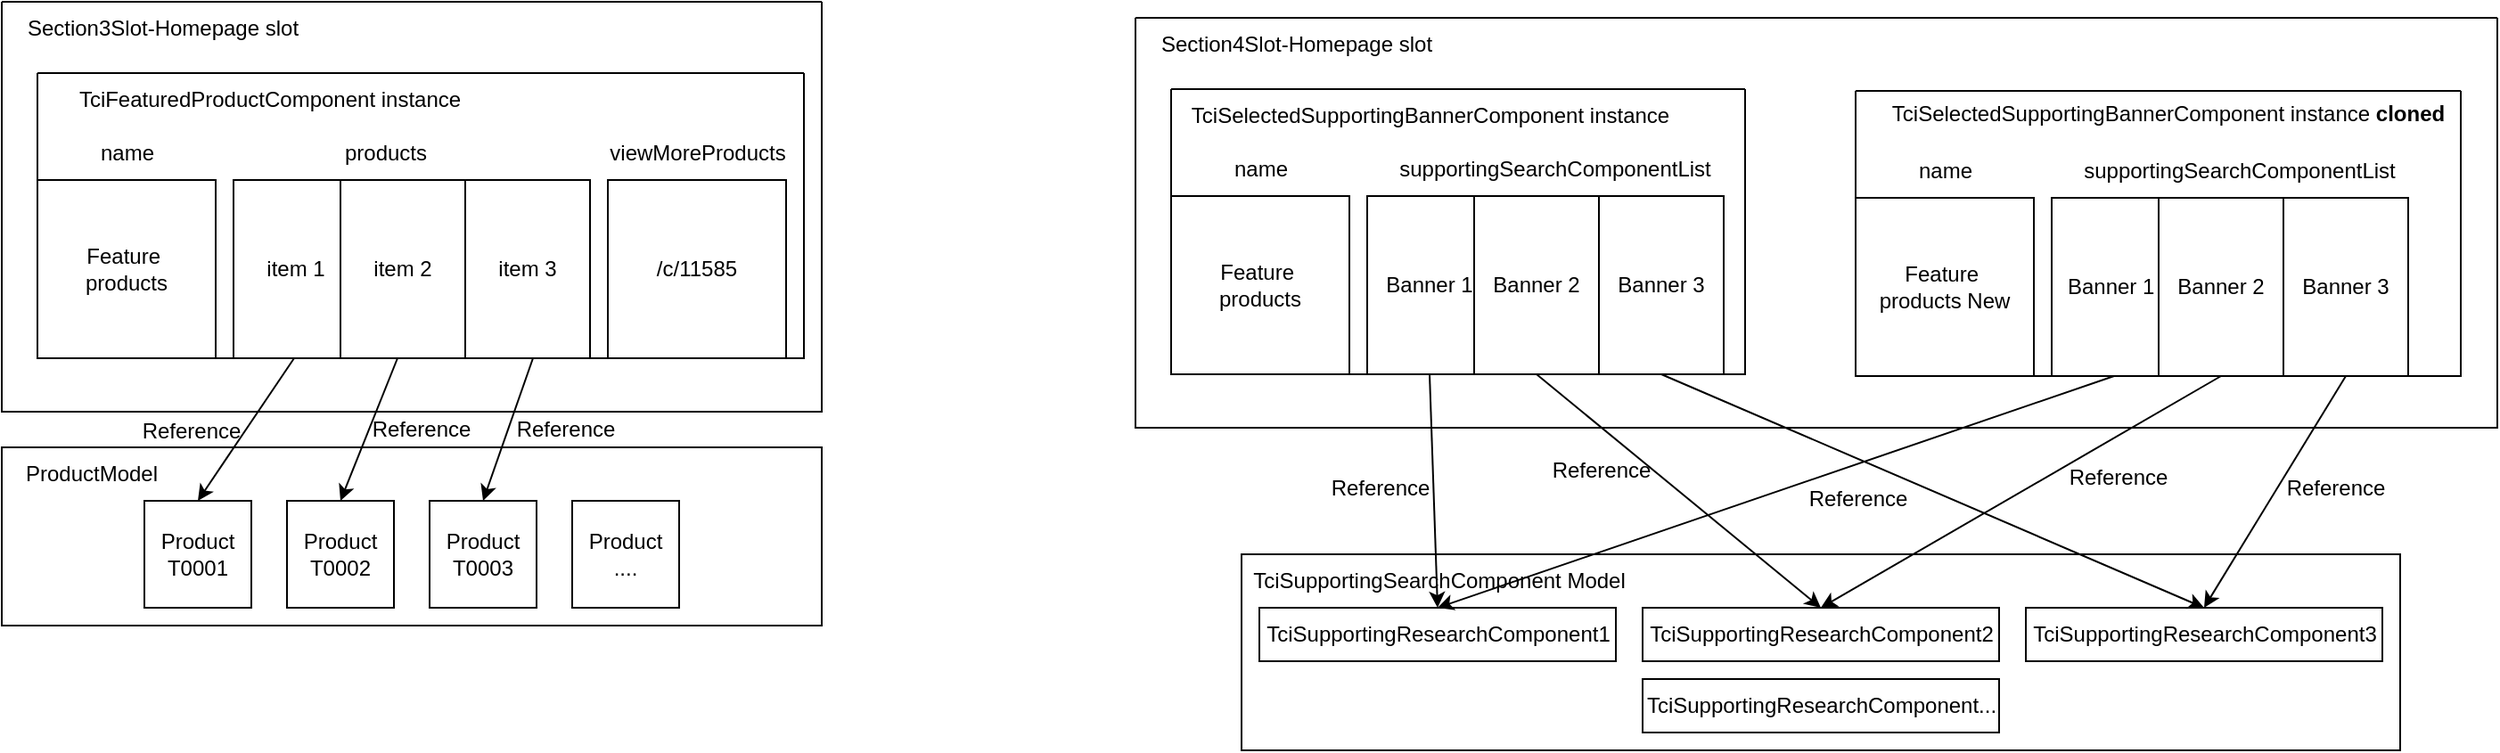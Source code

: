 <mxfile version="20.3.3" type="github">
  <diagram id="ij2i_KdfuDkdz7vN2ZKl" name="Page-1">
    <mxGraphModel dx="1108" dy="482" grid="0" gridSize="10" guides="1" tooltips="1" connect="1" arrows="1" fold="1" page="1" pageScale="1" pageWidth="850" pageHeight="1100" math="0" shadow="0">
      <root>
        <mxCell id="0" />
        <mxCell id="1" parent="0" />
        <mxCell id="vAXPG5cR5VqlfgmjMZMS-16" value="" style="rounded=0;whiteSpace=wrap;html=1;" parent="1" vertex="1">
          <mxGeometry x="60" y="380" width="460" height="100" as="geometry" />
        </mxCell>
        <mxCell id="vAXPG5cR5VqlfgmjMZMS-1" value="" style="swimlane;startSize=0;" parent="1" vertex="1">
          <mxGeometry x="60" y="130" width="460" height="230" as="geometry" />
        </mxCell>
        <mxCell id="vAXPG5cR5VqlfgmjMZMS-2" value="Section3Slot-Homepage slot" style="text;html=1;align=center;verticalAlign=middle;resizable=0;points=[];autosize=1;strokeColor=none;fillColor=none;" parent="vAXPG5cR5VqlfgmjMZMS-1" vertex="1">
          <mxGeometry width="180" height="30" as="geometry" />
        </mxCell>
        <mxCell id="vAXPG5cR5VqlfgmjMZMS-3" value="" style="swimlane;startSize=0;" parent="vAXPG5cR5VqlfgmjMZMS-1" vertex="1">
          <mxGeometry x="20" y="40" width="430" height="160" as="geometry" />
        </mxCell>
        <mxCell id="vAXPG5cR5VqlfgmjMZMS-4" value="TciFeaturedProductComponent instance" style="text;html=1;align=center;verticalAlign=middle;resizable=0;points=[];autosize=1;strokeColor=none;fillColor=none;" parent="vAXPG5cR5VqlfgmjMZMS-3" vertex="1">
          <mxGeometry x="10" width="240" height="30" as="geometry" />
        </mxCell>
        <mxCell id="vAXPG5cR5VqlfgmjMZMS-5" value="Feature&amp;nbsp;&lt;br&gt;products" style="whiteSpace=wrap;html=1;aspect=fixed;" parent="vAXPG5cR5VqlfgmjMZMS-3" vertex="1">
          <mxGeometry y="60" width="100" height="100" as="geometry" />
        </mxCell>
        <mxCell id="vAXPG5cR5VqlfgmjMZMS-7" value="/c/11585" style="whiteSpace=wrap;html=1;aspect=fixed;" parent="vAXPG5cR5VqlfgmjMZMS-3" vertex="1">
          <mxGeometry x="320" y="60" width="100" height="100" as="geometry" />
        </mxCell>
        <mxCell id="vAXPG5cR5VqlfgmjMZMS-8" value="" style="rounded=0;whiteSpace=wrap;html=1;" parent="vAXPG5cR5VqlfgmjMZMS-3" vertex="1">
          <mxGeometry x="110" y="60" width="200" height="100" as="geometry" />
        </mxCell>
        <mxCell id="vAXPG5cR5VqlfgmjMZMS-9" value="item 1" style="rounded=0;whiteSpace=wrap;html=1;" parent="vAXPG5cR5VqlfgmjMZMS-3" vertex="1">
          <mxGeometry x="110" y="60" width="70" height="100" as="geometry" />
        </mxCell>
        <mxCell id="vAXPG5cR5VqlfgmjMZMS-11" value="item 3" style="rounded=0;whiteSpace=wrap;html=1;" parent="vAXPG5cR5VqlfgmjMZMS-3" vertex="1">
          <mxGeometry x="240" y="60" width="70" height="100" as="geometry" />
        </mxCell>
        <mxCell id="vAXPG5cR5VqlfgmjMZMS-10" value="item 2" style="rounded=0;whiteSpace=wrap;html=1;" parent="vAXPG5cR5VqlfgmjMZMS-3" vertex="1">
          <mxGeometry x="170" y="60" width="70" height="100" as="geometry" />
        </mxCell>
        <mxCell id="vAXPG5cR5VqlfgmjMZMS-14" value="viewMoreProducts" style="text;html=1;align=center;verticalAlign=middle;resizable=0;points=[];autosize=1;strokeColor=none;fillColor=none;" parent="vAXPG5cR5VqlfgmjMZMS-3" vertex="1">
          <mxGeometry x="310" y="30" width="120" height="30" as="geometry" />
        </mxCell>
        <mxCell id="vAXPG5cR5VqlfgmjMZMS-13" value="products" style="text;html=1;align=center;verticalAlign=middle;resizable=0;points=[];autosize=1;strokeColor=none;fillColor=none;" parent="vAXPG5cR5VqlfgmjMZMS-3" vertex="1">
          <mxGeometry x="160" y="30" width="70" height="30" as="geometry" />
        </mxCell>
        <mxCell id="vAXPG5cR5VqlfgmjMZMS-12" value="name" style="text;html=1;align=center;verticalAlign=middle;resizable=0;points=[];autosize=1;strokeColor=none;fillColor=none;" parent="vAXPG5cR5VqlfgmjMZMS-3" vertex="1">
          <mxGeometry x="25" y="30" width="50" height="30" as="geometry" />
        </mxCell>
        <mxCell id="vAXPG5cR5VqlfgmjMZMS-15" value="Product&lt;br&gt;T0001" style="whiteSpace=wrap;html=1;aspect=fixed;" parent="1" vertex="1">
          <mxGeometry x="140" y="410" width="60" height="60" as="geometry" />
        </mxCell>
        <mxCell id="vAXPG5cR5VqlfgmjMZMS-17" value="ProductModel" style="text;html=1;align=center;verticalAlign=middle;resizable=0;points=[];autosize=1;strokeColor=none;fillColor=none;" parent="1" vertex="1">
          <mxGeometry x="60" y="380" width="100" height="30" as="geometry" />
        </mxCell>
        <mxCell id="vAXPG5cR5VqlfgmjMZMS-19" value="Product&lt;br&gt;T0002" style="whiteSpace=wrap;html=1;aspect=fixed;" parent="1" vertex="1">
          <mxGeometry x="220" y="410" width="60" height="60" as="geometry" />
        </mxCell>
        <mxCell id="vAXPG5cR5VqlfgmjMZMS-20" value="Product&lt;br&gt;T0003" style="whiteSpace=wrap;html=1;aspect=fixed;" parent="1" vertex="1">
          <mxGeometry x="300" y="410" width="60" height="60" as="geometry" />
        </mxCell>
        <mxCell id="vAXPG5cR5VqlfgmjMZMS-22" value="Product&lt;br&gt;...." style="whiteSpace=wrap;html=1;aspect=fixed;" parent="1" vertex="1">
          <mxGeometry x="380" y="410" width="60" height="60" as="geometry" />
        </mxCell>
        <mxCell id="vAXPG5cR5VqlfgmjMZMS-30" value="" style="rounded=0;whiteSpace=wrap;html=1;" parent="1" vertex="1">
          <mxGeometry x="755.5" y="440" width="650" height="110" as="geometry" />
        </mxCell>
        <mxCell id="vAXPG5cR5VqlfgmjMZMS-31" value="" style="swimlane;startSize=0;" parent="1" vertex="1">
          <mxGeometry x="696" y="139" width="764" height="230" as="geometry" />
        </mxCell>
        <mxCell id="vAXPG5cR5VqlfgmjMZMS-32" value="Section4Slot-Homepage slot" style="text;html=1;align=center;verticalAlign=middle;resizable=0;points=[];autosize=1;strokeColor=none;fillColor=none;" parent="vAXPG5cR5VqlfgmjMZMS-31" vertex="1">
          <mxGeometry width="180" height="30" as="geometry" />
        </mxCell>
        <mxCell id="vAXPG5cR5VqlfgmjMZMS-33" value="" style="swimlane;startSize=0;" parent="vAXPG5cR5VqlfgmjMZMS-31" vertex="1">
          <mxGeometry x="20" y="40" width="322" height="160" as="geometry" />
        </mxCell>
        <mxCell id="vAXPG5cR5VqlfgmjMZMS-34" value="TciSelectedSupportingBannerComponent instance" style="text;html=1;align=center;verticalAlign=middle;resizable=0;points=[];autosize=1;strokeColor=none;fillColor=none;" parent="vAXPG5cR5VqlfgmjMZMS-33" vertex="1">
          <mxGeometry width="290" height="30" as="geometry" />
        </mxCell>
        <mxCell id="vAXPG5cR5VqlfgmjMZMS-35" value="Feature&amp;nbsp;&lt;br&gt;products" style="whiteSpace=wrap;html=1;aspect=fixed;" parent="vAXPG5cR5VqlfgmjMZMS-33" vertex="1">
          <mxGeometry y="60" width="100" height="100" as="geometry" />
        </mxCell>
        <mxCell id="vAXPG5cR5VqlfgmjMZMS-37" value="" style="rounded=0;whiteSpace=wrap;html=1;" parent="vAXPG5cR5VqlfgmjMZMS-33" vertex="1">
          <mxGeometry x="110" y="60" width="200" height="100" as="geometry" />
        </mxCell>
        <mxCell id="vAXPG5cR5VqlfgmjMZMS-38" value="Banner 1" style="rounded=0;whiteSpace=wrap;html=1;" parent="vAXPG5cR5VqlfgmjMZMS-33" vertex="1">
          <mxGeometry x="110" y="60" width="70" height="100" as="geometry" />
        </mxCell>
        <mxCell id="vAXPG5cR5VqlfgmjMZMS-39" value="Banner 3" style="rounded=0;whiteSpace=wrap;html=1;" parent="vAXPG5cR5VqlfgmjMZMS-33" vertex="1">
          <mxGeometry x="240" y="60" width="70" height="100" as="geometry" />
        </mxCell>
        <mxCell id="vAXPG5cR5VqlfgmjMZMS-40" value="Banner 2" style="rounded=0;whiteSpace=wrap;html=1;" parent="vAXPG5cR5VqlfgmjMZMS-33" vertex="1">
          <mxGeometry x="170" y="60" width="70" height="100" as="geometry" />
        </mxCell>
        <mxCell id="vAXPG5cR5VqlfgmjMZMS-42" value="supportingSearchComponentList" style="text;html=1;align=center;verticalAlign=middle;resizable=0;points=[];autosize=1;strokeColor=none;fillColor=none;" parent="vAXPG5cR5VqlfgmjMZMS-33" vertex="1">
          <mxGeometry x="115" y="30" width="200" height="30" as="geometry" />
        </mxCell>
        <mxCell id="vAXPG5cR5VqlfgmjMZMS-43" value="name" style="text;html=1;align=center;verticalAlign=middle;resizable=0;points=[];autosize=1;strokeColor=none;fillColor=none;" parent="vAXPG5cR5VqlfgmjMZMS-33" vertex="1">
          <mxGeometry x="25" y="30" width="50" height="30" as="geometry" />
        </mxCell>
        <mxCell id="vAXPG5cR5VqlfgmjMZMS-45" value="TciSupportingSearchComponent Model" style="text;html=1;align=center;verticalAlign=middle;resizable=0;points=[];autosize=1;strokeColor=none;fillColor=none;" parent="1" vertex="1">
          <mxGeometry x="750.5" y="440" width="230" height="30" as="geometry" />
        </mxCell>
        <mxCell id="vAXPG5cR5VqlfgmjMZMS-52" value="TciSupportingResearchComponent1" style="rounded=0;whiteSpace=wrap;html=1;" parent="1" vertex="1">
          <mxGeometry x="765.5" y="470" width="200" height="30" as="geometry" />
        </mxCell>
        <mxCell id="vAXPG5cR5VqlfgmjMZMS-53" value="TciSupportingResearchComponent2" style="rounded=0;whiteSpace=wrap;html=1;" parent="1" vertex="1">
          <mxGeometry x="980.5" y="470" width="200" height="30" as="geometry" />
        </mxCell>
        <mxCell id="vAXPG5cR5VqlfgmjMZMS-54" value="TciSupportingResearchComponent3" style="rounded=0;whiteSpace=wrap;html=1;" parent="1" vertex="1">
          <mxGeometry x="1195.5" y="470" width="200" height="30" as="geometry" />
        </mxCell>
        <mxCell id="vAXPG5cR5VqlfgmjMZMS-55" value="TciSupportingResearchComponent..." style="rounded=0;whiteSpace=wrap;html=1;" parent="1" vertex="1">
          <mxGeometry x="980.5" y="510" width="200" height="30" as="geometry" />
        </mxCell>
        <mxCell id="vAXPG5cR5VqlfgmjMZMS-59" value="" style="endArrow=classic;html=1;rounded=0;entryX=0.5;entryY=0;entryDx=0;entryDy=0;exitX=0.5;exitY=1;exitDx=0;exitDy=0;" parent="1" source="vAXPG5cR5VqlfgmjMZMS-39" target="vAXPG5cR5VqlfgmjMZMS-54" edge="1">
          <mxGeometry width="50" height="50" relative="1" as="geometry">
            <mxPoint x="1091" y="367" as="sourcePoint" />
            <mxPoint x="1141" y="317" as="targetPoint" />
          </mxGeometry>
        </mxCell>
        <mxCell id="vAXPG5cR5VqlfgmjMZMS-60" value="" style="endArrow=classic;html=1;rounded=0;entryX=0.5;entryY=0;entryDx=0;entryDy=0;exitX=0.5;exitY=1;exitDx=0;exitDy=0;" parent="1" source="vAXPG5cR5VqlfgmjMZMS-40" target="vAXPG5cR5VqlfgmjMZMS-53" edge="1">
          <mxGeometry width="50" height="50" relative="1" as="geometry">
            <mxPoint x="824" y="330" as="sourcePoint" />
            <mxPoint x="1068" y="457" as="targetPoint" />
          </mxGeometry>
        </mxCell>
        <mxCell id="vAXPG5cR5VqlfgmjMZMS-61" value="" style="endArrow=classic;html=1;rounded=0;entryX=0.5;entryY=0;entryDx=0;entryDy=0;exitX=0.5;exitY=1;exitDx=0;exitDy=0;" parent="1" source="vAXPG5cR5VqlfgmjMZMS-38" target="vAXPG5cR5VqlfgmjMZMS-52" edge="1">
          <mxGeometry width="50" height="50" relative="1" as="geometry">
            <mxPoint x="730" y="378.5" as="sourcePoint" />
            <mxPoint x="974" y="505.5" as="targetPoint" />
          </mxGeometry>
        </mxCell>
        <mxCell id="vAXPG5cR5VqlfgmjMZMS-62" value="" style="endArrow=classic;html=1;rounded=0;entryX=0.5;entryY=0;entryDx=0;entryDy=0;exitX=0.5;exitY=1;exitDx=0;exitDy=0;" parent="1" target="vAXPG5cR5VqlfgmjMZMS-19" edge="1">
          <mxGeometry width="50" height="50" relative="1" as="geometry">
            <mxPoint x="282" y="330" as="sourcePoint" />
            <mxPoint x="226" y="457" as="targetPoint" />
          </mxGeometry>
        </mxCell>
        <mxCell id="vAXPG5cR5VqlfgmjMZMS-63" value="" style="endArrow=classic;html=1;rounded=0;entryX=0.5;entryY=0;entryDx=0;entryDy=0;exitX=0.5;exitY=1;exitDx=0;exitDy=0;" parent="1" target="vAXPG5cR5VqlfgmjMZMS-20" edge="1">
          <mxGeometry width="50" height="50" relative="1" as="geometry">
            <mxPoint x="358" y="330" as="sourcePoint" />
            <mxPoint x="302" y="457" as="targetPoint" />
          </mxGeometry>
        </mxCell>
        <mxCell id="vAXPG5cR5VqlfgmjMZMS-64" value="" style="endArrow=classic;html=1;rounded=0;entryX=0.5;entryY=0;entryDx=0;entryDy=0;exitX=0.5;exitY=1;exitDx=0;exitDy=0;" parent="1" target="vAXPG5cR5VqlfgmjMZMS-15" edge="1">
          <mxGeometry width="50" height="50" relative="1" as="geometry">
            <mxPoint x="224" y="330" as="sourcePoint" />
            <mxPoint x="168" y="457" as="targetPoint" />
          </mxGeometry>
        </mxCell>
        <mxCell id="UYXNw3XjxuYZxI37rGrB-1" value="Reference" style="text;html=1;align=center;verticalAlign=middle;resizable=0;points=[];autosize=1;strokeColor=none;fillColor=none;" parent="1" vertex="1">
          <mxGeometry x="796" y="390" width="73" height="26" as="geometry" />
        </mxCell>
        <mxCell id="UYXNw3XjxuYZxI37rGrB-2" value="Reference" style="text;html=1;align=center;verticalAlign=middle;resizable=0;points=[];autosize=1;strokeColor=none;fillColor=none;" parent="1" vertex="1">
          <mxGeometry x="1064" y="396" width="73" height="26" as="geometry" />
        </mxCell>
        <mxCell id="UYXNw3XjxuYZxI37rGrB-3" value="Reference" style="text;html=1;align=center;verticalAlign=middle;resizable=0;points=[];autosize=1;strokeColor=none;fillColor=none;" parent="1" vertex="1">
          <mxGeometry x="920" y="380" width="73" height="26" as="geometry" />
        </mxCell>
        <mxCell id="UYXNw3XjxuYZxI37rGrB-4" value="Reference" style="text;html=1;align=center;verticalAlign=middle;resizable=0;points=[];autosize=1;strokeColor=none;fillColor=none;" parent="1" vertex="1">
          <mxGeometry x="129" y="358" width="73" height="26" as="geometry" />
        </mxCell>
        <mxCell id="UYXNw3XjxuYZxI37rGrB-5" value="Reference" style="text;html=1;align=center;verticalAlign=middle;resizable=0;points=[];autosize=1;strokeColor=none;fillColor=none;" parent="1" vertex="1">
          <mxGeometry x="258" y="357" width="73" height="26" as="geometry" />
        </mxCell>
        <mxCell id="UYXNw3XjxuYZxI37rGrB-6" value="Reference" style="text;html=1;align=center;verticalAlign=middle;resizable=0;points=[];autosize=1;strokeColor=none;fillColor=none;" parent="1" vertex="1">
          <mxGeometry x="339" y="357" width="73" height="26" as="geometry" />
        </mxCell>
        <mxCell id="UYXNw3XjxuYZxI37rGrB-35" value="" style="endArrow=classic;html=1;rounded=0;entryX=0.5;entryY=0;entryDx=0;entryDy=0;exitX=0.5;exitY=1;exitDx=0;exitDy=0;" parent="1" source="UYXNw3XjxuYZxI37rGrB-31" target="vAXPG5cR5VqlfgmjMZMS-54" edge="1">
          <mxGeometry width="50" height="50" relative="1" as="geometry">
            <mxPoint x="1570" y="360" as="sourcePoint" />
            <mxPoint x="1616" y="431" as="targetPoint" />
          </mxGeometry>
        </mxCell>
        <mxCell id="UYXNw3XjxuYZxI37rGrB-36" value="" style="endArrow=classic;html=1;rounded=0;entryX=0.5;entryY=0;entryDx=0;entryDy=0;exitX=0.5;exitY=1;exitDx=0;exitDy=0;" parent="1" source="UYXNw3XjxuYZxI37rGrB-32" target="vAXPG5cR5VqlfgmjMZMS-53" edge="1">
          <mxGeometry width="50" height="50" relative="1" as="geometry">
            <mxPoint x="1303" y="323" as="sourcePoint" />
            <mxPoint x="1401" y="431" as="targetPoint" />
          </mxGeometry>
        </mxCell>
        <mxCell id="UYXNw3XjxuYZxI37rGrB-37" value="" style="endArrow=classic;html=1;rounded=0;entryX=0.5;entryY=0;entryDx=0;entryDy=0;exitX=0.5;exitY=1;exitDx=0;exitDy=0;" parent="1" source="UYXNw3XjxuYZxI37rGrB-30" target="vAXPG5cR5VqlfgmjMZMS-52" edge="1">
          <mxGeometry width="50" height="50" relative="1" as="geometry">
            <mxPoint x="1209" y="371.5" as="sourcePoint" />
            <mxPoint x="1186" y="431" as="targetPoint" />
          </mxGeometry>
        </mxCell>
        <mxCell id="UYXNw3XjxuYZxI37rGrB-38" value="Reference" style="text;html=1;align=center;verticalAlign=middle;resizable=0;points=[];autosize=1;strokeColor=none;fillColor=none;" parent="1" vertex="1">
          <mxGeometry x="1210" y="384" width="73" height="26" as="geometry" />
        </mxCell>
        <mxCell id="UYXNw3XjxuYZxI37rGrB-40" value="Reference" style="text;html=1;align=center;verticalAlign=middle;resizable=0;points=[];autosize=1;strokeColor=none;fillColor=none;" parent="1" vertex="1">
          <mxGeometry x="1332.5" y="390" width="73" height="26" as="geometry" />
        </mxCell>
        <mxCell id="UYXNw3XjxuYZxI37rGrB-26" value="" style="swimlane;startSize=0;" parent="1" vertex="1">
          <mxGeometry x="1100" y="180" width="339.5" height="160" as="geometry" />
        </mxCell>
        <mxCell id="UYXNw3XjxuYZxI37rGrB-28" value="Feature&amp;nbsp;&lt;br&gt;products New" style="whiteSpace=wrap;html=1;aspect=fixed;" parent="UYXNw3XjxuYZxI37rGrB-26" vertex="1">
          <mxGeometry y="60" width="100" height="100" as="geometry" />
        </mxCell>
        <mxCell id="UYXNw3XjxuYZxI37rGrB-29" value="" style="rounded=0;whiteSpace=wrap;html=1;" parent="UYXNw3XjxuYZxI37rGrB-26" vertex="1">
          <mxGeometry x="110" y="60" width="200" height="100" as="geometry" />
        </mxCell>
        <mxCell id="UYXNw3XjxuYZxI37rGrB-30" value="Banner 1&amp;nbsp;" style="rounded=0;whiteSpace=wrap;html=1;" parent="UYXNw3XjxuYZxI37rGrB-26" vertex="1">
          <mxGeometry x="110" y="60" width="70" height="100" as="geometry" />
        </mxCell>
        <mxCell id="UYXNw3XjxuYZxI37rGrB-31" value="Banner 3" style="rounded=0;whiteSpace=wrap;html=1;" parent="UYXNw3XjxuYZxI37rGrB-26" vertex="1">
          <mxGeometry x="240" y="60" width="70" height="100" as="geometry" />
        </mxCell>
        <mxCell id="UYXNw3XjxuYZxI37rGrB-32" value="Banner 2" style="rounded=0;whiteSpace=wrap;html=1;" parent="UYXNw3XjxuYZxI37rGrB-26" vertex="1">
          <mxGeometry x="170" y="60" width="70" height="100" as="geometry" />
        </mxCell>
        <mxCell id="UYXNw3XjxuYZxI37rGrB-33" value="supportingSearchComponentList" style="text;html=1;align=center;verticalAlign=middle;resizable=0;points=[];autosize=1;strokeColor=none;fillColor=none;" parent="UYXNw3XjxuYZxI37rGrB-26" vertex="1">
          <mxGeometry x="115" y="30" width="200" height="30" as="geometry" />
        </mxCell>
        <mxCell id="UYXNw3XjxuYZxI37rGrB-34" value="name" style="text;html=1;align=center;verticalAlign=middle;resizable=0;points=[];autosize=1;strokeColor=none;fillColor=none;" parent="UYXNw3XjxuYZxI37rGrB-26" vertex="1">
          <mxGeometry x="25" y="30" width="50" height="30" as="geometry" />
        </mxCell>
        <mxCell id="UYXNw3XjxuYZxI37rGrB-27" value="TciSelectedSupportingBannerComponent instance &lt;b&gt;cloned&lt;/b&gt;" style="text;html=1;align=center;verticalAlign=middle;resizable=0;points=[];autosize=1;strokeColor=none;fillColor=none;" parent="UYXNw3XjxuYZxI37rGrB-26" vertex="1">
          <mxGeometry x="9.5" y="-2" width="330" height="30" as="geometry" />
        </mxCell>
      </root>
    </mxGraphModel>
  </diagram>
</mxfile>
